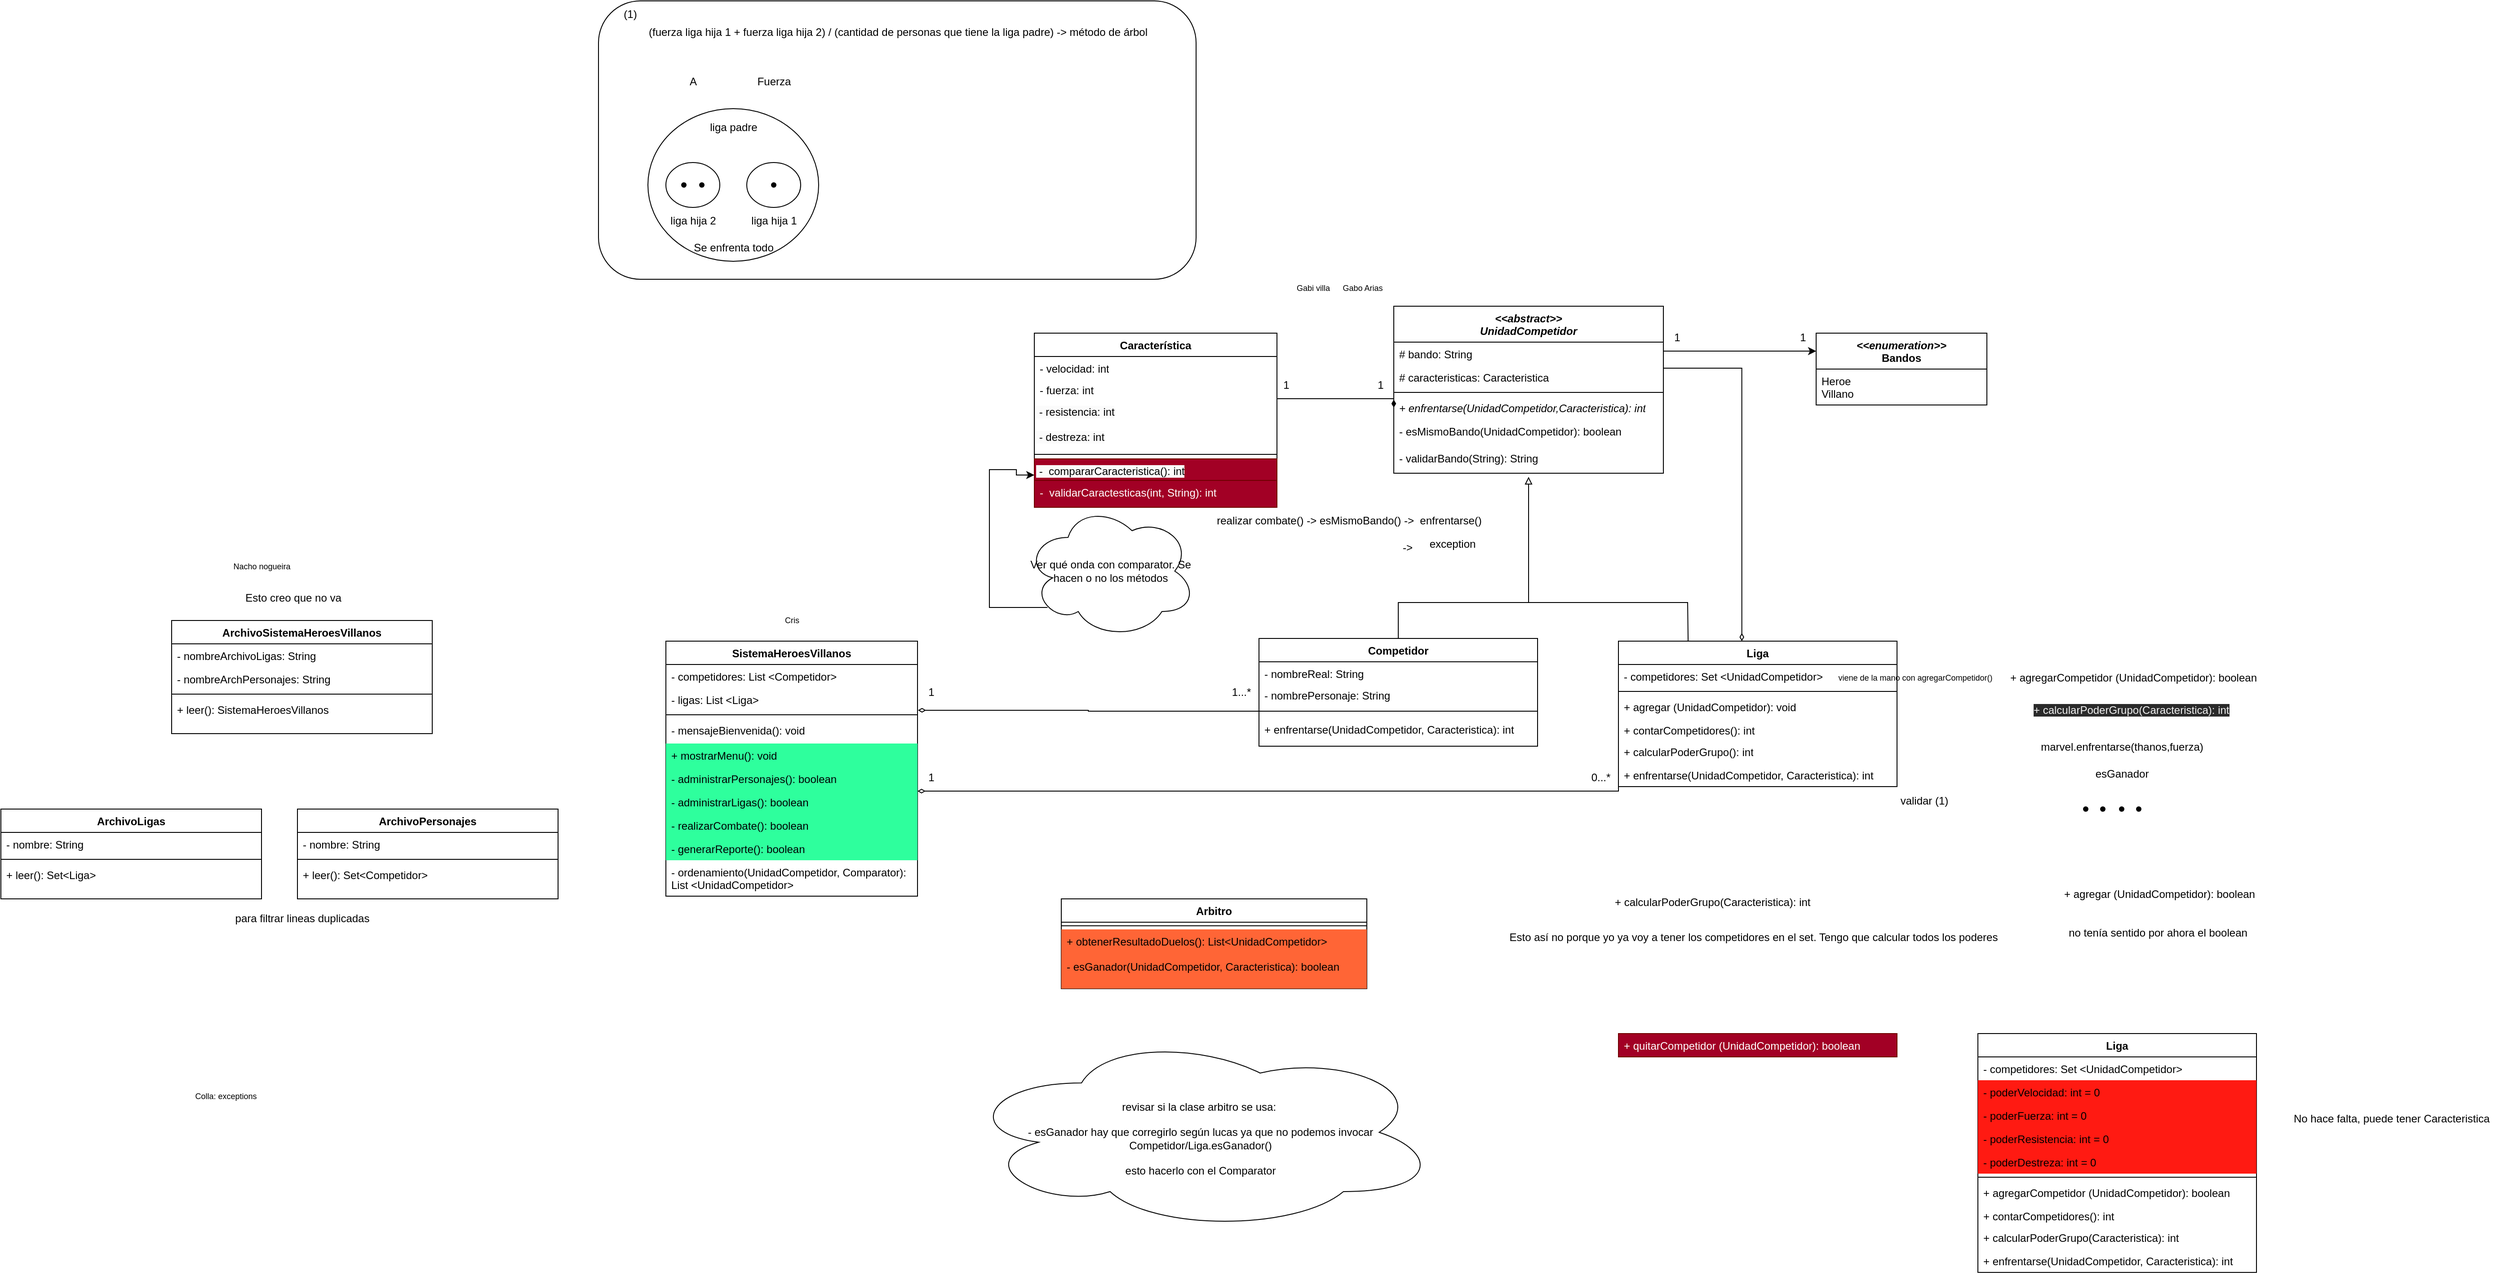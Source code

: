 <mxfile version="22.0.8" type="device">
  <diagram name="Page-1" id="vqeGl7__MS6L4NNuizfv">
    <mxGraphModel dx="2805" dy="1525" grid="1" gridSize="10" guides="1" tooltips="1" connect="1" arrows="1" fold="1" page="1" pageScale="1" pageWidth="850" pageHeight="1100" math="0" shadow="0">
      <root>
        <mxCell id="0" />
        <mxCell id="1" parent="0" />
        <mxCell id="6iUq0RLo29yA2gXEmjWx-30" value="" style="rounded=1;whiteSpace=wrap;html=1;" parent="1" vertex="1">
          <mxGeometry x="-675" y="-390" width="665" height="310" as="geometry" />
        </mxCell>
        <mxCell id="stxOI4bzDLG80uCZGU0x-5" value="&lt;i&gt;&amp;lt;&amp;lt;abstract&amp;gt;&amp;gt;&lt;br&gt;UnidadCompetidor&lt;/i&gt;" style="swimlane;fontStyle=1;align=center;verticalAlign=top;childLayout=stackLayout;horizontal=1;startSize=40;horizontalStack=0;resizeParent=1;resizeParentMax=0;resizeLast=0;collapsible=1;marginBottom=0;whiteSpace=wrap;html=1;" parent="1" vertex="1">
          <mxGeometry x="210" y="-50" width="300" height="186" as="geometry" />
        </mxCell>
        <mxCell id="AcUW_i01gj4ODNEYfbEC-1" value="# bando: String" style="text;strokeColor=none;fillColor=none;align=left;verticalAlign=top;spacingLeft=4;spacingRight=4;overflow=hidden;rotatable=0;points=[[0,0.5],[1,0.5]];portConstraint=eastwest;whiteSpace=wrap;html=1;" parent="stxOI4bzDLG80uCZGU0x-5" vertex="1">
          <mxGeometry y="40" width="300" height="26" as="geometry" />
        </mxCell>
        <mxCell id="llh7_zKv0ECWSXMCoc-f-8" value="# caracteristicas: Caracteristica" style="text;strokeColor=none;fillColor=none;align=left;verticalAlign=top;spacingLeft=4;spacingRight=4;overflow=hidden;rotatable=0;points=[[0,0.5],[1,0.5]];portConstraint=eastwest;whiteSpace=wrap;html=1;" parent="stxOI4bzDLG80uCZGU0x-5" vertex="1">
          <mxGeometry y="66" width="300" height="26" as="geometry" />
        </mxCell>
        <mxCell id="stxOI4bzDLG80uCZGU0x-8" value="" style="line;strokeWidth=1;fillColor=none;align=left;verticalAlign=middle;spacingTop=-1;spacingLeft=3;spacingRight=3;rotatable=0;labelPosition=right;points=[];portConstraint=eastwest;strokeColor=inherit;" parent="stxOI4bzDLG80uCZGU0x-5" vertex="1">
          <mxGeometry y="92" width="300" height="8" as="geometry" />
        </mxCell>
        <mxCell id="stxOI4bzDLG80uCZGU0x-10" value="&lt;i&gt;+ enfrentarse(UnidadCompetidor,Caracteristica): int&lt;/i&gt;" style="text;strokeColor=none;fillColor=none;align=left;verticalAlign=top;spacingLeft=4;spacingRight=4;overflow=hidden;rotatable=0;points=[[0,0.5],[1,0.5]];portConstraint=eastwest;whiteSpace=wrap;html=1;" parent="stxOI4bzDLG80uCZGU0x-5" vertex="1">
          <mxGeometry y="100" width="300" height="26" as="geometry" />
        </mxCell>
        <mxCell id="llh7_zKv0ECWSXMCoc-f-4" value="- esMismoBando(UnidadCompetidor): boolean" style="text;strokeColor=none;fillColor=none;align=left;verticalAlign=top;spacingLeft=4;spacingRight=4;overflow=hidden;rotatable=0;points=[[0,0.5],[1,0.5]];portConstraint=eastwest;whiteSpace=wrap;html=1;" parent="stxOI4bzDLG80uCZGU0x-5" vertex="1">
          <mxGeometry y="126" width="300" height="30" as="geometry" />
        </mxCell>
        <mxCell id="AcUW_i01gj4ODNEYfbEC-2" value="- validarBando(String): String" style="text;strokeColor=none;fillColor=none;align=left;verticalAlign=top;spacingLeft=4;spacingRight=4;overflow=hidden;rotatable=0;points=[[0,0.5],[1,0.5]];portConstraint=eastwest;whiteSpace=wrap;html=1;" parent="stxOI4bzDLG80uCZGU0x-5" vertex="1">
          <mxGeometry y="156" width="300" height="30" as="geometry" />
        </mxCell>
        <mxCell id="stxOI4bzDLG80uCZGU0x-12" style="edgeStyle=orthogonalEdgeStyle;rounded=0;orthogonalLoop=1;jettySize=auto;html=1;entryX=1;entryY=0.5;entryDx=0;entryDy=0;endArrow=none;endFill=0;startArrow=diamondThin;startFill=0;exitX=0.443;exitY=0;exitDx=0;exitDy=0;exitPerimeter=0;" parent="1" source="stxOI4bzDLG80uCZGU0x-13" edge="1">
          <mxGeometry relative="1" as="geometry">
            <mxPoint x="530.034" y="437.1" as="sourcePoint" />
            <mxPoint x="510" y="19.0" as="targetPoint" />
            <Array as="points">
              <mxPoint x="597" y="19" />
            </Array>
          </mxGeometry>
        </mxCell>
        <mxCell id="stxOI4bzDLG80uCZGU0x-13" value="Liga" style="swimlane;fontStyle=1;align=center;verticalAlign=top;childLayout=stackLayout;horizontal=1;startSize=26;horizontalStack=0;resizeParent=1;resizeParentMax=0;resizeLast=0;collapsible=1;marginBottom=0;whiteSpace=wrap;html=1;" parent="1" vertex="1">
          <mxGeometry x="460" y="323" width="310" height="162" as="geometry" />
        </mxCell>
        <mxCell id="stxOI4bzDLG80uCZGU0x-14" value="- competidores: Set &amp;lt;UnidadCompetidor&amp;gt;&amp;nbsp;" style="text;strokeColor=none;fillColor=none;align=left;verticalAlign=top;spacingLeft=4;spacingRight=4;overflow=hidden;rotatable=0;points=[[0,0.5],[1,0.5]];portConstraint=eastwest;whiteSpace=wrap;html=1;" parent="stxOI4bzDLG80uCZGU0x-13" vertex="1">
          <mxGeometry y="26" width="310" height="26" as="geometry" />
        </mxCell>
        <mxCell id="stxOI4bzDLG80uCZGU0x-15" value="" style="line;strokeWidth=1;fillColor=none;align=left;verticalAlign=middle;spacingTop=-1;spacingLeft=3;spacingRight=3;rotatable=0;labelPosition=right;points=[];portConstraint=eastwest;strokeColor=inherit;" parent="stxOI4bzDLG80uCZGU0x-13" vertex="1">
          <mxGeometry y="52" width="310" height="8" as="geometry" />
        </mxCell>
        <mxCell id="b7jHJYOFLMWEE6eawsv5-22" value="+ agregar (UnidadCompetidor): void" style="text;strokeColor=none;fillColor=none;align=left;verticalAlign=top;spacingLeft=4;spacingRight=4;overflow=hidden;rotatable=0;points=[[0,0.5],[1,0.5]];portConstraint=eastwest;whiteSpace=wrap;html=1;" parent="stxOI4bzDLG80uCZGU0x-13" vertex="1">
          <mxGeometry y="60" width="310" height="26" as="geometry" />
        </mxCell>
        <mxCell id="6iUq0RLo29yA2gXEmjWx-31" value="+ contarCompetidores(): int" style="text;strokeColor=none;fillColor=none;align=left;verticalAlign=top;spacingLeft=4;spacingRight=4;overflow=hidden;rotatable=0;points=[[0,0.5],[1,0.5]];portConstraint=eastwest;whiteSpace=wrap;html=1;" parent="stxOI4bzDLG80uCZGU0x-13" vertex="1">
          <mxGeometry y="86" width="310" height="24" as="geometry" />
        </mxCell>
        <mxCell id="stxOI4bzDLG80uCZGU0x-54" value="+ calcularPoderGrupo(): int" style="text;strokeColor=none;fillColor=none;align=left;verticalAlign=top;spacingLeft=4;spacingRight=4;overflow=hidden;rotatable=0;points=[[0,0.5],[1,0.5]];portConstraint=eastwest;whiteSpace=wrap;html=1;" parent="stxOI4bzDLG80uCZGU0x-13" vertex="1">
          <mxGeometry y="110" width="310" height="26" as="geometry" />
        </mxCell>
        <mxCell id="stxOI4bzDLG80uCZGU0x-16" value="+ enfrentarse(UnidadCompetidor, Caracteristica): int" style="text;strokeColor=none;fillColor=none;align=left;verticalAlign=top;spacingLeft=4;spacingRight=4;overflow=hidden;rotatable=0;points=[[0,0.5],[1,0.5]];portConstraint=eastwest;whiteSpace=wrap;html=1;" parent="stxOI4bzDLG80uCZGU0x-13" vertex="1">
          <mxGeometry y="136" width="310" height="26" as="geometry" />
        </mxCell>
        <mxCell id="b7jHJYOFLMWEE6eawsv5-19" style="edgeStyle=orthogonalEdgeStyle;rounded=0;orthogonalLoop=1;jettySize=auto;html=1;endArrow=none;endFill=0;" parent="1" source="stxOI4bzDLG80uCZGU0x-29" edge="1">
          <mxGeometry relative="1" as="geometry">
            <mxPoint x="360" y="280" as="targetPoint" />
            <Array as="points">
              <mxPoint x="215" y="280" />
            </Array>
          </mxGeometry>
        </mxCell>
        <mxCell id="stxOI4bzDLG80uCZGU0x-29" value="Competidor" style="swimlane;fontStyle=1;align=center;verticalAlign=top;childLayout=stackLayout;horizontal=1;startSize=26;horizontalStack=0;resizeParent=1;resizeParentMax=0;resizeLast=0;collapsible=1;marginBottom=0;whiteSpace=wrap;html=1;" parent="1" vertex="1">
          <mxGeometry x="60" y="320" width="310" height="120" as="geometry" />
        </mxCell>
        <mxCell id="stxOI4bzDLG80uCZGU0x-6" value="- nombreReal: String" style="text;strokeColor=none;fillColor=none;align=left;verticalAlign=top;spacingLeft=4;spacingRight=4;overflow=hidden;rotatable=0;points=[[0,0.5],[1,0.5]];portConstraint=eastwest;whiteSpace=wrap;html=1;" parent="stxOI4bzDLG80uCZGU0x-29" vertex="1">
          <mxGeometry y="26" width="310" height="24" as="geometry" />
        </mxCell>
        <mxCell id="b7jHJYOFLMWEE6eawsv5-17" value="- nombrePersonaje: String" style="text;strokeColor=none;fillColor=none;align=left;verticalAlign=top;spacingLeft=4;spacingRight=4;overflow=hidden;rotatable=0;points=[[0,0.5],[1,0.5]];portConstraint=eastwest;whiteSpace=wrap;html=1;" parent="stxOI4bzDLG80uCZGU0x-29" vertex="1">
          <mxGeometry y="50" width="310" height="24" as="geometry" />
        </mxCell>
        <mxCell id="stxOI4bzDLG80uCZGU0x-31" value="" style="line;strokeWidth=1;fillColor=none;align=left;verticalAlign=middle;spacingTop=-1;spacingLeft=3;spacingRight=3;rotatable=0;labelPosition=right;points=[];portConstraint=eastwest;strokeColor=inherit;" parent="stxOI4bzDLG80uCZGU0x-29" vertex="1">
          <mxGeometry y="74" width="310" height="14" as="geometry" />
        </mxCell>
        <mxCell id="stxOI4bzDLG80uCZGU0x-32" value="+ enfrentarse(UnidadCompetidor, Caracteristica): int" style="text;strokeColor=none;fillColor=none;align=left;verticalAlign=top;spacingLeft=4;spacingRight=4;overflow=hidden;rotatable=0;points=[[0,0.5],[1,0.5]];portConstraint=eastwest;whiteSpace=wrap;html=1;" parent="stxOI4bzDLG80uCZGU0x-29" vertex="1">
          <mxGeometry y="88" width="310" height="32" as="geometry" />
        </mxCell>
        <mxCell id="stxOI4bzDLG80uCZGU0x-33" style="edgeStyle=orthogonalEdgeStyle;rounded=0;orthogonalLoop=1;jettySize=auto;html=1;endArrow=block;endFill=0;exitX=0.25;exitY=0;exitDx=0;exitDy=0;" parent="1" source="stxOI4bzDLG80uCZGU0x-13" edge="1">
          <mxGeometry relative="1" as="geometry">
            <mxPoint x="485" y="319.01" as="sourcePoint" />
            <mxPoint x="360" y="140" as="targetPoint" />
            <Array as="points">
              <mxPoint x="537" y="320" />
              <mxPoint x="537" y="280" />
              <mxPoint x="359" y="280" />
            </Array>
          </mxGeometry>
        </mxCell>
        <mxCell id="stxOI4bzDLG80uCZGU0x-60" style="edgeStyle=orthogonalEdgeStyle;rounded=0;orthogonalLoop=1;jettySize=auto;html=1;endArrow=diamondThin;endFill=1;exitX=1;exitY=0;exitDx=0;exitDy=0;entryX=0;entryY=0.5;entryDx=0;entryDy=0;" parent="1" source="llh7_zKv0ECWSXMCoc-f-53" target="stxOI4bzDLG80uCZGU0x-10" edge="1">
          <mxGeometry relative="1" as="geometry">
            <mxPoint x="210" y="100" as="targetPoint" />
            <Array as="points">
              <mxPoint x="80" y="53" />
            </Array>
          </mxGeometry>
        </mxCell>
        <mxCell id="stxOI4bzDLG80uCZGU0x-56" value="Característica" style="swimlane;fontStyle=1;align=center;verticalAlign=top;childLayout=stackLayout;horizontal=1;startSize=26;horizontalStack=0;resizeParent=1;resizeParentMax=0;resizeLast=0;collapsible=1;marginBottom=0;whiteSpace=wrap;html=1;" parent="1" vertex="1">
          <mxGeometry x="-190" y="-20" width="270" height="194" as="geometry" />
        </mxCell>
        <mxCell id="llh7_zKv0ECWSXMCoc-f-51" value="&lt;div&gt;- velocidad: int&lt;br&gt;&lt;/div&gt;" style="text;strokeColor=none;fillColor=none;align=left;verticalAlign=top;spacingLeft=4;spacingRight=4;overflow=hidden;rotatable=0;points=[[0,0.5],[1,0.5]];portConstraint=eastwest;whiteSpace=wrap;html=1;" parent="stxOI4bzDLG80uCZGU0x-56" vertex="1">
          <mxGeometry y="26" width="270" height="24" as="geometry" />
        </mxCell>
        <mxCell id="llh7_zKv0ECWSXMCoc-f-52" value="&lt;div&gt;- fuerza: int&lt;br&gt;&lt;/div&gt;" style="text;strokeColor=none;fillColor=none;align=left;verticalAlign=top;spacingLeft=4;spacingRight=4;overflow=hidden;rotatable=0;points=[[0,0.5],[1,0.5]];portConstraint=eastwest;whiteSpace=wrap;html=1;" parent="stxOI4bzDLG80uCZGU0x-56" vertex="1">
          <mxGeometry y="50" width="270" height="24" as="geometry" />
        </mxCell>
        <mxCell id="llh7_zKv0ECWSXMCoc-f-53" value="&lt;span style=&quot;color: rgb(0, 0, 0); font-family: Helvetica; font-size: 12px; font-style: normal; font-variant-ligatures: normal; font-variant-caps: normal; font-weight: 400; letter-spacing: normal; orphans: 2; text-align: left; text-indent: 0px; text-transform: none; widows: 2; word-spacing: 0px; -webkit-text-stroke-width: 0px; background-color: rgb(251, 251, 251); text-decoration-thickness: initial; text-decoration-style: initial; text-decoration-color: initial; float: none; display: inline !important;&quot;&gt;&amp;nbsp;- resistencia: int&lt;/span&gt;" style="text;whiteSpace=wrap;html=1;" parent="stxOI4bzDLG80uCZGU0x-56" vertex="1">
          <mxGeometry y="74" width="270" height="28" as="geometry" />
        </mxCell>
        <mxCell id="llh7_zKv0ECWSXMCoc-f-54" value="&lt;span style=&quot;color: rgb(0, 0, 0); font-family: Helvetica; font-size: 12px; font-style: normal; font-variant-ligatures: normal; font-variant-caps: normal; font-weight: 400; letter-spacing: normal; orphans: 2; text-align: left; text-indent: 0px; text-transform: none; widows: 2; word-spacing: 0px; -webkit-text-stroke-width: 0px; background-color: rgb(251, 251, 251); text-decoration-thickness: initial; text-decoration-style: initial; text-decoration-color: initial; float: none; display: inline !important;&quot;&gt;&amp;nbsp;- destreza: int&lt;/span&gt;" style="text;whiteSpace=wrap;html=1;" parent="stxOI4bzDLG80uCZGU0x-56" vertex="1">
          <mxGeometry y="102" width="270" height="28" as="geometry" />
        </mxCell>
        <mxCell id="stxOI4bzDLG80uCZGU0x-58" value="" style="line;strokeWidth=1;fillColor=none;align=left;verticalAlign=middle;spacingTop=-1;spacingLeft=3;spacingRight=3;rotatable=0;labelPosition=right;points=[];portConstraint=eastwest;strokeColor=inherit;" parent="stxOI4bzDLG80uCZGU0x-56" vertex="1">
          <mxGeometry y="130" width="270" height="10" as="geometry" />
        </mxCell>
        <mxCell id="llh7_zKv0ECWSXMCoc-f-57" value="&lt;span style=&quot;color: rgb(0, 0, 0); font-family: Helvetica; font-size: 12px; font-style: normal; font-variant-ligatures: normal; font-variant-caps: normal; font-weight: 400; letter-spacing: normal; orphans: 2; text-align: left; text-indent: 0px; text-transform: none; widows: 2; word-spacing: 0px; -webkit-text-stroke-width: 0px; background-color: rgb(251, 251, 251); text-decoration-thickness: initial; text-decoration-style: initial; text-decoration-color: initial; float: none; display: inline !important;&quot;&gt;&amp;nbsp;-&amp;nbsp; compararCaracteristica(): int&lt;/span&gt;" style="text;whiteSpace=wrap;html=1;fillColor=#a20025;fontColor=#ffffff;strokeColor=#6F0000;" parent="stxOI4bzDLG80uCZGU0x-56" vertex="1">
          <mxGeometry y="140" width="270" height="24" as="geometry" />
        </mxCell>
        <mxCell id="llh7_zKv0ECWSXMCoc-f-47" value="-&amp;nbsp; validarCaractesticas(int, String): int" style="text;strokeColor=#6F0000;fillColor=#a20025;align=left;verticalAlign=top;spacingLeft=4;spacingRight=4;overflow=hidden;rotatable=0;points=[[0,0.5],[1,0.5]];portConstraint=eastwest;whiteSpace=wrap;html=1;fontColor=#ffffff;" parent="stxOI4bzDLG80uCZGU0x-56" vertex="1">
          <mxGeometry y="164" width="270" height="30" as="geometry" />
        </mxCell>
        <mxCell id="H1fsQ4VHug_uVCeDuns9-3" style="edgeStyle=orthogonalEdgeStyle;rounded=0;orthogonalLoop=1;jettySize=auto;html=1;startArrow=diamondThin;startFill=0;endArrow=none;endFill=0;exitX=1.002;exitY=0.961;exitDx=0;exitDy=0;exitPerimeter=0;" parent="1" source="H1fsQ4VHug_uVCeDuns9-2" edge="1">
          <mxGeometry relative="1" as="geometry">
            <mxPoint x="60" y="400" as="targetPoint" />
            <Array as="points">
              <mxPoint x="-130" y="400" />
              <mxPoint x="60" y="401" />
            </Array>
          </mxGeometry>
        </mxCell>
        <mxCell id="H1fsQ4VHug_uVCeDuns9-5" style="edgeStyle=orthogonalEdgeStyle;rounded=0;orthogonalLoop=1;jettySize=auto;html=1;entryX=0;entryY=0.5;entryDx=0;entryDy=0;endArrow=none;endFill=0;startArrow=diamondThin;startFill=0;" parent="1" source="stxOI4bzDLG80uCZGU0x-63" target="stxOI4bzDLG80uCZGU0x-54" edge="1">
          <mxGeometry relative="1" as="geometry">
            <Array as="points">
              <mxPoint x="460" y="490" />
            </Array>
          </mxGeometry>
        </mxCell>
        <mxCell id="stxOI4bzDLG80uCZGU0x-63" value="SistemaHeroesVillanos" style="swimlane;fontStyle=1;align=center;verticalAlign=top;childLayout=stackLayout;horizontal=1;startSize=26;horizontalStack=0;resizeParent=1;resizeParentMax=0;resizeLast=0;collapsible=1;marginBottom=0;whiteSpace=wrap;html=1;" parent="1" vertex="1">
          <mxGeometry x="-600" y="323" width="280" height="284" as="geometry" />
        </mxCell>
        <mxCell id="stxOI4bzDLG80uCZGU0x-69" value="- competidores: List &amp;lt;Competidor&amp;gt;" style="text;strokeColor=none;fillColor=none;align=left;verticalAlign=top;spacingLeft=4;spacingRight=4;overflow=hidden;rotatable=0;points=[[0,0.5],[1,0.5]];portConstraint=eastwest;whiteSpace=wrap;html=1;" parent="stxOI4bzDLG80uCZGU0x-63" vertex="1">
          <mxGeometry y="26" width="280" height="26" as="geometry" />
        </mxCell>
        <mxCell id="H1fsQ4VHug_uVCeDuns9-2" value="- ligas: List &amp;lt;Liga&amp;gt;" style="text;strokeColor=none;fillColor=none;align=left;verticalAlign=top;spacingLeft=4;spacingRight=4;overflow=hidden;rotatable=0;points=[[0,0.5],[1,0.5]];portConstraint=eastwest;whiteSpace=wrap;html=1;" parent="stxOI4bzDLG80uCZGU0x-63" vertex="1">
          <mxGeometry y="52" width="280" height="26" as="geometry" />
        </mxCell>
        <mxCell id="stxOI4bzDLG80uCZGU0x-70" value="" style="line;strokeWidth=1;fillColor=none;align=left;verticalAlign=middle;spacingTop=-1;spacingLeft=3;spacingRight=3;rotatable=0;labelPosition=right;points=[];portConstraint=eastwest;strokeColor=inherit;" parent="stxOI4bzDLG80uCZGU0x-63" vertex="1">
          <mxGeometry y="78" width="280" height="8" as="geometry" />
        </mxCell>
        <mxCell id="stxOI4bzDLG80uCZGU0x-72" value="- mensajeBienvenida(): void" style="text;strokeColor=none;fillColor=none;align=left;verticalAlign=top;spacingLeft=4;spacingRight=4;overflow=hidden;rotatable=0;points=[[0,0.5],[1,0.5]];portConstraint=eastwest;whiteSpace=wrap;html=1;" parent="stxOI4bzDLG80uCZGU0x-63" vertex="1">
          <mxGeometry y="86" width="280" height="28" as="geometry" />
        </mxCell>
        <mxCell id="stxOI4bzDLG80uCZGU0x-71" value="+ mostrarMenu(): void" style="text;strokeColor=none;fillColor=#2EFF9D;align=left;verticalAlign=top;spacingLeft=4;spacingRight=4;overflow=hidden;rotatable=0;points=[[0,0.5],[1,0.5]];portConstraint=eastwest;whiteSpace=wrap;html=1;" parent="stxOI4bzDLG80uCZGU0x-63" vertex="1">
          <mxGeometry y="114" width="280" height="26" as="geometry" />
        </mxCell>
        <mxCell id="stxOI4bzDLG80uCZGU0x-74" value="- administrarPersonajes(): boolean" style="text;strokeColor=none;fillColor=#2EFF9D;align=left;verticalAlign=top;spacingLeft=4;spacingRight=4;overflow=hidden;rotatable=0;points=[[0,0.5],[1,0.5]];portConstraint=eastwest;whiteSpace=wrap;html=1;" parent="stxOI4bzDLG80uCZGU0x-63" vertex="1">
          <mxGeometry y="140" width="280" height="26" as="geometry" />
        </mxCell>
        <mxCell id="stxOI4bzDLG80uCZGU0x-75" value="- administrarLigas(): boolean" style="text;strokeColor=none;fillColor=#2EFF9D;align=left;verticalAlign=top;spacingLeft=4;spacingRight=4;overflow=hidden;rotatable=0;points=[[0,0.5],[1,0.5]];portConstraint=eastwest;whiteSpace=wrap;html=1;" parent="stxOI4bzDLG80uCZGU0x-63" vertex="1">
          <mxGeometry y="166" width="280" height="26" as="geometry" />
        </mxCell>
        <mxCell id="stxOI4bzDLG80uCZGU0x-76" value="- realizarCombate(): boolean" style="text;strokeColor=none;fillColor=#2EFF9D;align=left;verticalAlign=top;spacingLeft=4;spacingRight=4;overflow=hidden;rotatable=0;points=[[0,0.5],[1,0.5]];portConstraint=eastwest;whiteSpace=wrap;html=1;" parent="stxOI4bzDLG80uCZGU0x-63" vertex="1">
          <mxGeometry y="192" width="280" height="26" as="geometry" />
        </mxCell>
        <mxCell id="stxOI4bzDLG80uCZGU0x-73" value="- generarReporte(): boolean" style="text;strokeColor=none;fillColor=#2EFF9D;align=left;verticalAlign=top;spacingLeft=4;spacingRight=4;overflow=hidden;rotatable=0;points=[[0,0.5],[1,0.5]];portConstraint=eastwest;whiteSpace=wrap;html=1;" parent="stxOI4bzDLG80uCZGU0x-63" vertex="1">
          <mxGeometry y="218" width="280" height="26" as="geometry" />
        </mxCell>
        <mxCell id="H1fsQ4VHug_uVCeDuns9-10" value="- ordenamiento(UnidadCompetidor, Comparator): List &amp;lt;UnidadCompetidor&amp;gt;" style="text;strokeColor=none;fillColor=none;align=left;verticalAlign=top;spacingLeft=4;spacingRight=4;overflow=hidden;rotatable=0;points=[[0,0.5],[1,0.5]];portConstraint=eastwest;whiteSpace=wrap;html=1;" parent="stxOI4bzDLG80uCZGU0x-63" vertex="1">
          <mxGeometry y="244" width="280" height="40" as="geometry" />
        </mxCell>
        <mxCell id="H1fsQ4VHug_uVCeDuns9-6" value="Arbitro" style="swimlane;fontStyle=1;align=center;verticalAlign=top;childLayout=stackLayout;horizontal=1;startSize=26;horizontalStack=0;resizeParent=1;resizeParentMax=0;resizeLast=0;collapsible=1;marginBottom=0;whiteSpace=wrap;html=1;fillColor=none;" parent="1" vertex="1">
          <mxGeometry x="-160" y="610" width="340" height="100" as="geometry" />
        </mxCell>
        <mxCell id="H1fsQ4VHug_uVCeDuns9-9" value="" style="line;strokeWidth=1;fillColor=none;align=left;verticalAlign=middle;spacingTop=-1;spacingLeft=3;spacingRight=3;rotatable=0;labelPosition=right;points=[];portConstraint=eastwest;strokeColor=inherit;" parent="H1fsQ4VHug_uVCeDuns9-6" vertex="1">
          <mxGeometry y="26" width="340" height="8" as="geometry" />
        </mxCell>
        <mxCell id="tYWx_msfVDKdeJvFBhLB-1" value="+ obtenerResultadoDuelos(): List&amp;lt;UnidadCompetidor&amp;gt;" style="text;fillColor=#FF6536;align=left;verticalAlign=top;spacingLeft=4;spacingRight=4;overflow=hidden;rotatable=0;points=[[0,0.5],[1,0.5]];portConstraint=eastwest;whiteSpace=wrap;html=1;" parent="H1fsQ4VHug_uVCeDuns9-6" vertex="1">
          <mxGeometry y="34" width="340" height="28" as="geometry" />
        </mxCell>
        <mxCell id="H1fsQ4VHug_uVCeDuns9-40" value="- esGanador(UnidadCompetidor, Caracteristica): boolean" style="text;strokeColor=none;fillColor=#FF6536;align=left;verticalAlign=top;spacingLeft=4;spacingRight=4;overflow=hidden;rotatable=0;points=[[0,0.5],[1,0.5]];portConstraint=eastwest;whiteSpace=wrap;html=1;" parent="H1fsQ4VHug_uVCeDuns9-6" vertex="1">
          <mxGeometry y="62" width="340" height="38" as="geometry" />
        </mxCell>
        <mxCell id="H1fsQ4VHug_uVCeDuns9-22" value="ArchivoLigas" style="swimlane;fontStyle=1;align=center;verticalAlign=top;childLayout=stackLayout;horizontal=1;startSize=26;horizontalStack=0;resizeParent=1;resizeParentMax=0;resizeLast=0;collapsible=1;marginBottom=0;whiteSpace=wrap;html=1;" parent="1" vertex="1">
          <mxGeometry x="-1340" y="510" width="290" height="100" as="geometry" />
        </mxCell>
        <mxCell id="H1fsQ4VHug_uVCeDuns9-23" value="- nombre: String" style="text;strokeColor=none;fillColor=none;align=left;verticalAlign=top;spacingLeft=4;spacingRight=4;overflow=hidden;rotatable=0;points=[[0,0.5],[1,0.5]];portConstraint=eastwest;whiteSpace=wrap;html=1;" parent="H1fsQ4VHug_uVCeDuns9-22" vertex="1">
          <mxGeometry y="26" width="290" height="26" as="geometry" />
        </mxCell>
        <mxCell id="H1fsQ4VHug_uVCeDuns9-24" value="" style="line;strokeWidth=1;fillColor=none;align=left;verticalAlign=middle;spacingTop=-1;spacingLeft=3;spacingRight=3;rotatable=0;labelPosition=right;points=[];portConstraint=eastwest;strokeColor=inherit;" parent="H1fsQ4VHug_uVCeDuns9-22" vertex="1">
          <mxGeometry y="52" width="290" height="8" as="geometry" />
        </mxCell>
        <mxCell id="H1fsQ4VHug_uVCeDuns9-25" value="+ leer(): Set&amp;lt;Liga&amp;gt;&amp;nbsp;" style="text;strokeColor=none;fillColor=none;align=left;verticalAlign=top;spacingLeft=4;spacingRight=4;overflow=hidden;rotatable=0;points=[[0,0.5],[1,0.5]];portConstraint=eastwest;whiteSpace=wrap;html=1;" parent="H1fsQ4VHug_uVCeDuns9-22" vertex="1">
          <mxGeometry y="60" width="290" height="40" as="geometry" />
        </mxCell>
        <mxCell id="H1fsQ4VHug_uVCeDuns9-26" value="ArchivoPersonajes" style="swimlane;fontStyle=1;align=center;verticalAlign=top;childLayout=stackLayout;horizontal=1;startSize=26;horizontalStack=0;resizeParent=1;resizeParentMax=0;resizeLast=0;collapsible=1;marginBottom=0;whiteSpace=wrap;html=1;" parent="1" vertex="1">
          <mxGeometry x="-1010" y="510" width="290" height="100" as="geometry" />
        </mxCell>
        <mxCell id="H1fsQ4VHug_uVCeDuns9-27" value="- nombre: String" style="text;strokeColor=none;fillColor=none;align=left;verticalAlign=top;spacingLeft=4;spacingRight=4;overflow=hidden;rotatable=0;points=[[0,0.5],[1,0.5]];portConstraint=eastwest;whiteSpace=wrap;html=1;" parent="H1fsQ4VHug_uVCeDuns9-26" vertex="1">
          <mxGeometry y="26" width="290" height="26" as="geometry" />
        </mxCell>
        <mxCell id="H1fsQ4VHug_uVCeDuns9-28" value="" style="line;strokeWidth=1;fillColor=none;align=left;verticalAlign=middle;spacingTop=-1;spacingLeft=3;spacingRight=3;rotatable=0;labelPosition=right;points=[];portConstraint=eastwest;strokeColor=inherit;" parent="H1fsQ4VHug_uVCeDuns9-26" vertex="1">
          <mxGeometry y="52" width="290" height="8" as="geometry" />
        </mxCell>
        <mxCell id="H1fsQ4VHug_uVCeDuns9-29" value="+ leer(): Set&amp;lt;Competidor&amp;gt;&amp;nbsp;" style="text;strokeColor=none;fillColor=none;align=left;verticalAlign=top;spacingLeft=4;spacingRight=4;overflow=hidden;rotatable=0;points=[[0,0.5],[1,0.5]];portConstraint=eastwest;whiteSpace=wrap;html=1;" parent="H1fsQ4VHug_uVCeDuns9-26" vertex="1">
          <mxGeometry y="60" width="290" height="40" as="geometry" />
        </mxCell>
        <mxCell id="H1fsQ4VHug_uVCeDuns9-30" value="ArchivoSistemaHeroesVillanos" style="swimlane;fontStyle=1;align=center;verticalAlign=top;childLayout=stackLayout;horizontal=1;startSize=26;horizontalStack=0;resizeParent=1;resizeParentMax=0;resizeLast=0;collapsible=1;marginBottom=0;whiteSpace=wrap;html=1;" parent="1" vertex="1">
          <mxGeometry x="-1150" y="300" width="290" height="126" as="geometry" />
        </mxCell>
        <mxCell id="H1fsQ4VHug_uVCeDuns9-31" value="- nombreArchivoLigas: String" style="text;strokeColor=none;fillColor=none;align=left;verticalAlign=top;spacingLeft=4;spacingRight=4;overflow=hidden;rotatable=0;points=[[0,0.5],[1,0.5]];portConstraint=eastwest;whiteSpace=wrap;html=1;" parent="H1fsQ4VHug_uVCeDuns9-30" vertex="1">
          <mxGeometry y="26" width="290" height="26" as="geometry" />
        </mxCell>
        <mxCell id="H1fsQ4VHug_uVCeDuns9-34" value="- nombreArchPersonajes: String" style="text;strokeColor=none;fillColor=none;align=left;verticalAlign=top;spacingLeft=4;spacingRight=4;overflow=hidden;rotatable=0;points=[[0,0.5],[1,0.5]];portConstraint=eastwest;whiteSpace=wrap;html=1;" parent="H1fsQ4VHug_uVCeDuns9-30" vertex="1">
          <mxGeometry y="52" width="290" height="26" as="geometry" />
        </mxCell>
        <mxCell id="H1fsQ4VHug_uVCeDuns9-32" value="" style="line;strokeWidth=1;fillColor=none;align=left;verticalAlign=middle;spacingTop=-1;spacingLeft=3;spacingRight=3;rotatable=0;labelPosition=right;points=[];portConstraint=eastwest;strokeColor=inherit;" parent="H1fsQ4VHug_uVCeDuns9-30" vertex="1">
          <mxGeometry y="78" width="290" height="8" as="geometry" />
        </mxCell>
        <mxCell id="H1fsQ4VHug_uVCeDuns9-33" value="+ leer():&amp;nbsp;SistemaHeroesVillanos" style="text;strokeColor=none;fillColor=none;align=left;verticalAlign=top;spacingLeft=4;spacingRight=4;overflow=hidden;rotatable=0;points=[[0,0.5],[1,0.5]];portConstraint=eastwest;whiteSpace=wrap;html=1;" parent="H1fsQ4VHug_uVCeDuns9-30" vertex="1">
          <mxGeometry y="86" width="290" height="40" as="geometry" />
        </mxCell>
        <mxCell id="b7jHJYOFLMWEE6eawsv5-2" value="&lt;i&gt;&amp;lt;&amp;lt;enumeration&amp;gt;&amp;gt;&lt;br&gt;&lt;/i&gt;Bandos" style="swimlane;fontStyle=1;align=center;verticalAlign=top;childLayout=stackLayout;horizontal=1;startSize=40;horizontalStack=0;resizeParent=1;resizeParentMax=0;resizeLast=0;collapsible=1;marginBottom=0;whiteSpace=wrap;html=1;" parent="1" vertex="1">
          <mxGeometry x="680" y="-20" width="190" height="80" as="geometry" />
        </mxCell>
        <mxCell id="b7jHJYOFLMWEE6eawsv5-3" value="Heroe&lt;br&gt;Villano" style="text;strokeColor=none;fillColor=none;align=left;verticalAlign=top;spacingLeft=4;spacingRight=4;overflow=hidden;rotatable=0;points=[[0,0.5],[1,0.5]];portConstraint=eastwest;whiteSpace=wrap;html=1;" parent="b7jHJYOFLMWEE6eawsv5-2" vertex="1">
          <mxGeometry y="40" width="190" height="40" as="geometry" />
        </mxCell>
        <mxCell id="b7jHJYOFLMWEE6eawsv5-10" style="edgeStyle=orthogonalEdgeStyle;rounded=0;orthogonalLoop=1;jettySize=auto;html=1;entryX=0;entryY=0.25;entryDx=0;entryDy=0;entryPerimeter=0;" parent="1" source="stxOI4bzDLG80uCZGU0x-5" target="b7jHJYOFLMWEE6eawsv5-2" edge="1">
          <mxGeometry relative="1" as="geometry">
            <mxPoint x="670" as="targetPoint" />
            <Array as="points">
              <mxPoint x="560" />
              <mxPoint x="560" />
            </Array>
          </mxGeometry>
        </mxCell>
        <mxCell id="b7jHJYOFLMWEE6eawsv5-11" value="1" style="text;html=1;align=center;verticalAlign=middle;resizable=0;points=[];autosize=1;strokeColor=none;fillColor=none;" parent="1" vertex="1">
          <mxGeometry x="510" y="-30" width="30" height="30" as="geometry" />
        </mxCell>
        <mxCell id="b7jHJYOFLMWEE6eawsv5-12" value="1" style="text;html=1;align=center;verticalAlign=middle;resizable=0;points=[];autosize=1;strokeColor=none;fillColor=none;" parent="1" vertex="1">
          <mxGeometry x="650" y="-30" width="30" height="30" as="geometry" />
        </mxCell>
        <mxCell id="b7jHJYOFLMWEE6eawsv5-20" value="1" style="text;html=1;align=center;verticalAlign=middle;resizable=0;points=[];autosize=1;strokeColor=none;fillColor=none;" parent="1" vertex="1">
          <mxGeometry x="180" y="23" width="30" height="30" as="geometry" />
        </mxCell>
        <mxCell id="b7jHJYOFLMWEE6eawsv5-21" value="1" style="text;html=1;align=center;verticalAlign=middle;resizable=0;points=[];autosize=1;strokeColor=none;fillColor=none;" parent="1" vertex="1">
          <mxGeometry x="75" y="23" width="30" height="30" as="geometry" />
        </mxCell>
        <mxCell id="b7jHJYOFLMWEE6eawsv5-23" value="1" style="text;html=1;align=center;verticalAlign=middle;resizable=0;points=[];autosize=1;strokeColor=none;fillColor=none;" parent="1" vertex="1">
          <mxGeometry x="-320" y="365" width="30" height="30" as="geometry" />
        </mxCell>
        <mxCell id="b7jHJYOFLMWEE6eawsv5-24" value="1...*" style="text;html=1;align=center;verticalAlign=middle;resizable=0;points=[];autosize=1;strokeColor=none;fillColor=none;" parent="1" vertex="1">
          <mxGeometry x="20" y="365" width="40" height="30" as="geometry" />
        </mxCell>
        <mxCell id="b7jHJYOFLMWEE6eawsv5-26" value="&lt;br&gt;revisar si la clase arbitro se usa:&amp;nbsp;&lt;br&gt;&lt;br&gt;- esGanador hay que corregirlo según lucas ya que no podemos invocar Competidor/Liga.esGanador()&lt;br&gt;&lt;br&gt;esto hacerlo con el Comparator" style="ellipse;shape=cloud;whiteSpace=wrap;html=1;" parent="1" vertex="1">
          <mxGeometry x="-270" y="760" width="530" height="220" as="geometry" />
        </mxCell>
        <mxCell id="b7jHJYOFLMWEE6eawsv5-27" value="1" style="text;html=1;align=center;verticalAlign=middle;resizable=0;points=[];autosize=1;strokeColor=none;fillColor=none;" parent="1" vertex="1">
          <mxGeometry x="-320" y="460" width="30" height="30" as="geometry" />
        </mxCell>
        <mxCell id="b7jHJYOFLMWEE6eawsv5-28" value="0...*" style="text;html=1;align=center;verticalAlign=middle;resizable=0;points=[];autosize=1;strokeColor=none;fillColor=none;" parent="1" vertex="1">
          <mxGeometry x="420" y="460" width="40" height="30" as="geometry" />
        </mxCell>
        <mxCell id="6iUq0RLo29yA2gXEmjWx-7" value="marvel.enfrentarse(thanos,fuerza)" style="text;html=1;align=center;verticalAlign=middle;resizable=0;points=[];autosize=1;strokeColor=none;fillColor=none;" parent="1" vertex="1">
          <mxGeometry x="920" y="426" width="200" height="30" as="geometry" />
        </mxCell>
        <mxCell id="6iUq0RLo29yA2gXEmjWx-8" value="" style="shape=waypoint;sketch=0;size=6;pointerEvents=1;points=[];fillColor=none;resizable=0;rotatable=0;perimeter=centerPerimeter;snapToPoint=1;" parent="1" vertex="1">
          <mxGeometry x="960" y="490" width="40" height="40" as="geometry" />
        </mxCell>
        <mxCell id="6iUq0RLo29yA2gXEmjWx-9" value="" style="shape=waypoint;sketch=0;size=6;pointerEvents=1;points=[];fillColor=none;resizable=0;rotatable=0;perimeter=centerPerimeter;snapToPoint=1;" parent="1" vertex="1">
          <mxGeometry x="979" y="490" width="40" height="40" as="geometry" />
        </mxCell>
        <mxCell id="6iUq0RLo29yA2gXEmjWx-10" value="" style="shape=waypoint;sketch=0;size=6;pointerEvents=1;points=[];fillColor=none;resizable=0;rotatable=0;perimeter=centerPerimeter;snapToPoint=1;" parent="1" vertex="1">
          <mxGeometry x="1000" y="490" width="40" height="40" as="geometry" />
        </mxCell>
        <mxCell id="6iUq0RLo29yA2gXEmjWx-11" value="" style="shape=waypoint;sketch=0;size=6;pointerEvents=1;points=[];fillColor=none;resizable=0;rotatable=0;perimeter=centerPerimeter;snapToPoint=1;" parent="1" vertex="1">
          <mxGeometry x="1019" y="490" width="40" height="40" as="geometry" />
        </mxCell>
        <mxCell id="6iUq0RLo29yA2gXEmjWx-12" value="&lt;span style=&quot;color: rgb(240, 240, 240); font-family: Helvetica; font-size: 12px; font-style: normal; font-variant-ligatures: normal; font-variant-caps: normal; font-weight: 400; letter-spacing: normal; orphans: 2; text-align: left; text-indent: 0px; text-transform: none; widows: 2; word-spacing: 0px; -webkit-text-stroke-width: 0px; background-color: rgb(42, 42, 42); text-decoration-thickness: initial; text-decoration-style: initial; text-decoration-color: initial; float: none; display: inline !important;&quot;&gt;+ calcularPoderGrupo(Caracteristica): int&lt;/span&gt;" style="text;whiteSpace=wrap;html=1;" parent="1" vertex="1">
          <mxGeometry x="920" y="386" width="250" height="40" as="geometry" />
        </mxCell>
        <mxCell id="6iUq0RLo29yA2gXEmjWx-13" value="esGanador" style="text;html=1;align=center;verticalAlign=middle;resizable=0;points=[];autosize=1;strokeColor=none;fillColor=none;" parent="1" vertex="1">
          <mxGeometry x="980" y="456" width="80" height="30" as="geometry" />
        </mxCell>
        <mxCell id="6iUq0RLo29yA2gXEmjWx-14" value="+ agregarCompetidor (UnidadCompetidor): boolean" style="text;strokeColor=none;fillColor=none;align=left;verticalAlign=top;spacingLeft=4;spacingRight=4;overflow=hidden;rotatable=0;points=[[0,0.5],[1,0.5]];portConstraint=eastwest;whiteSpace=wrap;html=1;" parent="1" vertex="1">
          <mxGeometry x="890" y="350" width="310" height="26" as="geometry" />
        </mxCell>
        <mxCell id="6iUq0RLo29yA2gXEmjWx-15" value="" style="ellipse;whiteSpace=wrap;html=1;" parent="1" vertex="1">
          <mxGeometry x="-620" y="-270" width="190" height="170" as="geometry" />
        </mxCell>
        <mxCell id="6iUq0RLo29yA2gXEmjWx-16" value="" style="ellipse;whiteSpace=wrap;html=1;" parent="1" vertex="1">
          <mxGeometry x="-600" y="-210" width="60" height="50" as="geometry" />
        </mxCell>
        <mxCell id="6iUq0RLo29yA2gXEmjWx-17" value="" style="ellipse;whiteSpace=wrap;html=1;" parent="1" vertex="1">
          <mxGeometry x="-510" y="-210" width="60" height="50" as="geometry" />
        </mxCell>
        <mxCell id="6iUq0RLo29yA2gXEmjWx-18" value="" style="shape=waypoint;sketch=0;size=6;pointerEvents=1;points=[];fillColor=none;resizable=0;rotatable=0;perimeter=centerPerimeter;snapToPoint=1;" parent="1" vertex="1">
          <mxGeometry x="-600" y="-205" width="40" height="40" as="geometry" />
        </mxCell>
        <mxCell id="6iUq0RLo29yA2gXEmjWx-19" value="" style="shape=waypoint;sketch=0;size=6;pointerEvents=1;points=[];fillColor=none;resizable=0;rotatable=0;perimeter=centerPerimeter;snapToPoint=1;" parent="1" vertex="1">
          <mxGeometry x="-500" y="-205" width="40" height="40" as="geometry" />
        </mxCell>
        <mxCell id="6iUq0RLo29yA2gXEmjWx-23" value="A" style="text;html=1;align=center;verticalAlign=middle;resizable=0;points=[];autosize=1;strokeColor=none;fillColor=none;" parent="1" vertex="1">
          <mxGeometry x="-585" y="-315" width="30" height="30" as="geometry" />
        </mxCell>
        <mxCell id="6iUq0RLo29yA2gXEmjWx-24" value="Fuerza" style="text;html=1;align=center;verticalAlign=middle;resizable=0;points=[];autosize=1;strokeColor=none;fillColor=none;" parent="1" vertex="1">
          <mxGeometry x="-510" y="-315" width="60" height="30" as="geometry" />
        </mxCell>
        <mxCell id="6iUq0RLo29yA2gXEmjWx-25" value="liga padre" style="text;html=1;align=center;verticalAlign=middle;resizable=0;points=[];autosize=1;strokeColor=none;fillColor=none;" parent="1" vertex="1">
          <mxGeometry x="-565" y="-264" width="80" height="30" as="geometry" />
        </mxCell>
        <mxCell id="6iUq0RLo29yA2gXEmjWx-26" value="liga hija 2" style="text;html=1;align=center;verticalAlign=middle;resizable=0;points=[];autosize=1;strokeColor=none;fillColor=none;" parent="1" vertex="1">
          <mxGeometry x="-605" y="-160" width="70" height="30" as="geometry" />
        </mxCell>
        <mxCell id="6iUq0RLo29yA2gXEmjWx-27" value="liga hija 1" style="text;html=1;align=center;verticalAlign=middle;resizable=0;points=[];autosize=1;strokeColor=none;fillColor=none;" parent="1" vertex="1">
          <mxGeometry x="-515" y="-160" width="70" height="30" as="geometry" />
        </mxCell>
        <mxCell id="6iUq0RLo29yA2gXEmjWx-28" value="(fuerza liga hija 1 + fuerza liga hija 2) / (cantidad de personas que tiene la liga padre) -&amp;gt; método de árbol" style="text;html=1;align=center;verticalAlign=middle;resizable=0;points=[];autosize=1;strokeColor=none;fillColor=none;" parent="1" vertex="1">
          <mxGeometry x="-632.5" y="-370" width="580" height="30" as="geometry" />
        </mxCell>
        <mxCell id="6iUq0RLo29yA2gXEmjWx-29" value="Se enfrenta todo" style="text;html=1;align=center;verticalAlign=middle;resizable=0;points=[];autosize=1;strokeColor=none;fillColor=none;" parent="1" vertex="1">
          <mxGeometry x="-580" y="-130" width="110" height="30" as="geometry" />
        </mxCell>
        <mxCell id="6iUq0RLo29yA2gXEmjWx-33" style="edgeStyle=orthogonalEdgeStyle;rounded=0;orthogonalLoop=1;jettySize=auto;html=1;entryX=0;entryY=0.75;entryDx=0;entryDy=0;exitX=0.13;exitY=0.77;exitDx=0;exitDy=0;exitPerimeter=0;" parent="1" source="6iUq0RLo29yA2gXEmjWx-32" target="llh7_zKv0ECWSXMCoc-f-57" edge="1">
          <mxGeometry relative="1" as="geometry">
            <Array as="points">
              <mxPoint x="-240" y="286" />
              <mxPoint x="-240" y="132" />
              <mxPoint x="-210" y="132" />
              <mxPoint x="-210" y="138" />
            </Array>
          </mxGeometry>
        </mxCell>
        <mxCell id="6iUq0RLo29yA2gXEmjWx-32" value="Ver qué onda con comparator. Se hacen o no los métodos" style="ellipse;shape=cloud;whiteSpace=wrap;html=1;" parent="1" vertex="1">
          <mxGeometry x="-200" y="170" width="190" height="150" as="geometry" />
        </mxCell>
        <mxCell id="6iUq0RLo29yA2gXEmjWx-34" value="realizar combate() -&amp;gt; esMismoBando() -&amp;gt;&amp;nbsp; enfrentarse()" style="text;html=1;align=center;verticalAlign=middle;resizable=0;points=[];autosize=1;strokeColor=none;fillColor=none;" parent="1" vertex="1">
          <mxGeometry y="174" width="320" height="30" as="geometry" />
        </mxCell>
        <mxCell id="6iUq0RLo29yA2gXEmjWx-35" value="exception" style="text;html=1;align=center;verticalAlign=middle;resizable=0;points=[];autosize=1;strokeColor=none;fillColor=none;" parent="1" vertex="1">
          <mxGeometry x="240" y="200" width="70" height="30" as="geometry" />
        </mxCell>
        <mxCell id="6iUq0RLo29yA2gXEmjWx-36" value="-&amp;gt;" style="text;html=1;align=center;verticalAlign=middle;resizable=0;points=[];autosize=1;strokeColor=none;fillColor=none;" parent="1" vertex="1">
          <mxGeometry x="210" y="204" width="30" height="30" as="geometry" />
        </mxCell>
        <mxCell id="6iUq0RLo29yA2gXEmjWx-37" value="validar (1)" style="text;html=1;align=center;verticalAlign=middle;resizable=0;points=[];autosize=1;strokeColor=none;fillColor=none;" parent="1" vertex="1">
          <mxGeometry x="760" y="486" width="80" height="30" as="geometry" />
        </mxCell>
        <mxCell id="6iUq0RLo29yA2gXEmjWx-38" value="(1)" style="text;html=1;align=center;verticalAlign=middle;resizable=0;points=[];autosize=1;strokeColor=none;fillColor=none;" parent="1" vertex="1">
          <mxGeometry x="-660" y="-390" width="40" height="30" as="geometry" />
        </mxCell>
        <mxCell id="6iUq0RLo29yA2gXEmjWx-39" value="para filtrar lineas duplicadas" style="text;html=1;align=center;verticalAlign=middle;resizable=0;points=[];autosize=1;strokeColor=none;fillColor=none;" parent="1" vertex="1">
          <mxGeometry x="-1090" y="617" width="170" height="30" as="geometry" />
        </mxCell>
        <mxCell id="6iUq0RLo29yA2gXEmjWx-40" value="&lt;font style=&quot;font-size: 9px;&quot;&gt;viene de la mano con agregarCompetidor()&lt;/font&gt;" style="text;html=1;align=center;verticalAlign=middle;resizable=0;points=[];autosize=1;strokeColor=none;fillColor=none;" parent="1" vertex="1">
          <mxGeometry x="690" y="348" width="200" height="30" as="geometry" />
        </mxCell>
        <mxCell id="6iUq0RLo29yA2gXEmjWx-41" value="" style="shape=waypoint;sketch=0;size=6;pointerEvents=1;points=[];fillColor=none;resizable=0;rotatable=0;perimeter=centerPerimeter;snapToPoint=1;" parent="1" vertex="1">
          <mxGeometry x="-580" y="-205" width="40" height="40" as="geometry" />
        </mxCell>
        <mxCell id="6iUq0RLo29yA2gXEmjWx-43" value="+ quitarCompetidor (UnidadCompetidor): boolean" style="text;strokeColor=#6F0000;fillColor=#a20025;align=left;verticalAlign=top;spacingLeft=4;spacingRight=4;overflow=hidden;rotatable=0;points=[[0,0.5],[1,0.5]];portConstraint=eastwest;whiteSpace=wrap;html=1;fontColor=#ffffff;" parent="1" vertex="1">
          <mxGeometry x="460" y="760" width="310" height="26" as="geometry" />
        </mxCell>
        <mxCell id="6iUq0RLo29yA2gXEmjWx-46" value="Gabi villa" style="text;html=1;align=center;verticalAlign=middle;resizable=0;points=[];autosize=1;strokeColor=none;fillColor=none;fontSize=9;" parent="1" vertex="1">
          <mxGeometry x="90" y="-80" width="60" height="20" as="geometry" />
        </mxCell>
        <mxCell id="6iUq0RLo29yA2gXEmjWx-47" value="Gabo Arias" style="text;html=1;align=center;verticalAlign=middle;resizable=0;points=[];autosize=1;strokeColor=none;fillColor=none;fontSize=9;" parent="1" vertex="1">
          <mxGeometry x="140" y="-80" width="70" height="20" as="geometry" />
        </mxCell>
        <mxCell id="6iUq0RLo29yA2gXEmjWx-48" value="Nacho nogueira" style="text;html=1;align=center;verticalAlign=middle;resizable=0;points=[];autosize=1;strokeColor=none;fillColor=none;fontSize=9;" parent="1" vertex="1">
          <mxGeometry x="-1095" y="230" width="90" height="20" as="geometry" />
        </mxCell>
        <mxCell id="6iUq0RLo29yA2gXEmjWx-49" value="Cris" style="text;html=1;align=center;verticalAlign=middle;resizable=0;points=[];autosize=1;strokeColor=none;fillColor=none;fontSize=9;" parent="1" vertex="1">
          <mxGeometry x="-480" y="290" width="40" height="20" as="geometry" />
        </mxCell>
        <mxCell id="6iUq0RLo29yA2gXEmjWx-50" value="Colla: exceptions" style="text;html=1;align=center;verticalAlign=middle;resizable=0;points=[];autosize=1;strokeColor=none;fillColor=none;fontSize=9;" parent="1" vertex="1">
          <mxGeometry x="-1135" y="820" width="90" height="20" as="geometry" />
        </mxCell>
        <mxCell id="czNb4vSy-Apc3xaNGzGD-1" value="Liga" style="swimlane;fontStyle=1;align=center;verticalAlign=top;childLayout=stackLayout;horizontal=1;startSize=26;horizontalStack=0;resizeParent=1;resizeParentMax=0;resizeLast=0;collapsible=1;marginBottom=0;whiteSpace=wrap;html=1;" parent="1" vertex="1">
          <mxGeometry x="860" y="760" width="310" height="266" as="geometry" />
        </mxCell>
        <mxCell id="czNb4vSy-Apc3xaNGzGD-2" value="- competidores: Set &amp;lt;UnidadCompetidor&amp;gt;&amp;nbsp;" style="text;strokeColor=none;fillColor=none;align=left;verticalAlign=top;spacingLeft=4;spacingRight=4;overflow=hidden;rotatable=0;points=[[0,0.5],[1,0.5]];portConstraint=eastwest;whiteSpace=wrap;html=1;" parent="czNb4vSy-Apc3xaNGzGD-1" vertex="1">
          <mxGeometry y="26" width="310" height="26" as="geometry" />
        </mxCell>
        <mxCell id="czNb4vSy-Apc3xaNGzGD-3" value="- poderVelocidad: int = 0" style="text;strokeColor=none;fillColor=#FF1A12;align=left;verticalAlign=top;spacingLeft=4;spacingRight=4;overflow=hidden;rotatable=0;points=[[0,0.5],[1,0.5]];portConstraint=eastwest;whiteSpace=wrap;html=1;" parent="czNb4vSy-Apc3xaNGzGD-1" vertex="1">
          <mxGeometry y="52" width="310" height="26" as="geometry" />
        </mxCell>
        <mxCell id="czNb4vSy-Apc3xaNGzGD-4" value="- poderFuerza: int = 0" style="text;strokeColor=none;fillColor=#FF1A12;align=left;verticalAlign=top;spacingLeft=4;spacingRight=4;overflow=hidden;rotatable=0;points=[[0,0.5],[1,0.5]];portConstraint=eastwest;whiteSpace=wrap;html=1;" parent="czNb4vSy-Apc3xaNGzGD-1" vertex="1">
          <mxGeometry y="78" width="310" height="26" as="geometry" />
        </mxCell>
        <mxCell id="czNb4vSy-Apc3xaNGzGD-5" value="- poderResistencia: int = 0" style="text;strokeColor=none;fillColor=#FF1A12;align=left;verticalAlign=top;spacingLeft=4;spacingRight=4;overflow=hidden;rotatable=0;points=[[0,0.5],[1,0.5]];portConstraint=eastwest;whiteSpace=wrap;html=1;" parent="czNb4vSy-Apc3xaNGzGD-1" vertex="1">
          <mxGeometry y="104" width="310" height="26" as="geometry" />
        </mxCell>
        <mxCell id="czNb4vSy-Apc3xaNGzGD-6" value="- poderDestreza: int = 0" style="text;strokeColor=none;fillColor=#FF1A12;align=left;verticalAlign=top;spacingLeft=4;spacingRight=4;overflow=hidden;rotatable=0;points=[[0,0.5],[1,0.5]];portConstraint=eastwest;whiteSpace=wrap;html=1;" parent="czNb4vSy-Apc3xaNGzGD-1" vertex="1">
          <mxGeometry y="130" width="310" height="26" as="geometry" />
        </mxCell>
        <mxCell id="czNb4vSy-Apc3xaNGzGD-7" value="" style="line;strokeWidth=1;fillColor=none;align=left;verticalAlign=middle;spacingTop=-1;spacingLeft=3;spacingRight=3;rotatable=0;labelPosition=right;points=[];portConstraint=eastwest;strokeColor=inherit;" parent="czNb4vSy-Apc3xaNGzGD-1" vertex="1">
          <mxGeometry y="156" width="310" height="8" as="geometry" />
        </mxCell>
        <mxCell id="czNb4vSy-Apc3xaNGzGD-8" value="+ agregarCompetidor (UnidadCompetidor): boolean" style="text;strokeColor=none;fillColor=none;align=left;verticalAlign=top;spacingLeft=4;spacingRight=4;overflow=hidden;rotatable=0;points=[[0,0.5],[1,0.5]];portConstraint=eastwest;whiteSpace=wrap;html=1;" parent="czNb4vSy-Apc3xaNGzGD-1" vertex="1">
          <mxGeometry y="164" width="310" height="26" as="geometry" />
        </mxCell>
        <mxCell id="czNb4vSy-Apc3xaNGzGD-9" value="+ contarCompetidores(): int" style="text;strokeColor=none;fillColor=none;align=left;verticalAlign=top;spacingLeft=4;spacingRight=4;overflow=hidden;rotatable=0;points=[[0,0.5],[1,0.5]];portConstraint=eastwest;whiteSpace=wrap;html=1;" parent="czNb4vSy-Apc3xaNGzGD-1" vertex="1">
          <mxGeometry y="190" width="310" height="24" as="geometry" />
        </mxCell>
        <mxCell id="czNb4vSy-Apc3xaNGzGD-10" value="+ calcularPoderGrupo(Caracteristica): int" style="text;strokeColor=none;fillColor=none;align=left;verticalAlign=top;spacingLeft=4;spacingRight=4;overflow=hidden;rotatable=0;points=[[0,0.5],[1,0.5]];portConstraint=eastwest;whiteSpace=wrap;html=1;" parent="czNb4vSy-Apc3xaNGzGD-1" vertex="1">
          <mxGeometry y="214" width="310" height="26" as="geometry" />
        </mxCell>
        <mxCell id="czNb4vSy-Apc3xaNGzGD-11" value="+ enfrentarse(UnidadCompetidor, Caracteristica): int" style="text;strokeColor=none;fillColor=none;align=left;verticalAlign=top;spacingLeft=4;spacingRight=4;overflow=hidden;rotatable=0;points=[[0,0.5],[1,0.5]];portConstraint=eastwest;whiteSpace=wrap;html=1;" parent="czNb4vSy-Apc3xaNGzGD-1" vertex="1">
          <mxGeometry y="240" width="310" height="26" as="geometry" />
        </mxCell>
        <mxCell id="czNb4vSy-Apc3xaNGzGD-12" value="No hace falta, puede tener Caracteristica" style="text;html=1;align=center;verticalAlign=middle;resizable=0;points=[];autosize=1;strokeColor=none;fillColor=none;" parent="1" vertex="1">
          <mxGeometry x="1200" y="840" width="240" height="30" as="geometry" />
        </mxCell>
        <mxCell id="czNb4vSy-Apc3xaNGzGD-13" value="+ calcularPoderGrupo(Caracteristica): int" style="text;strokeColor=none;fillColor=none;align=left;verticalAlign=top;spacingLeft=4;spacingRight=4;overflow=hidden;rotatable=0;points=[[0,0.5],[1,0.5]];portConstraint=eastwest;whiteSpace=wrap;html=1;" parent="1" vertex="1">
          <mxGeometry x="450" y="600" width="310" height="26" as="geometry" />
        </mxCell>
        <mxCell id="czNb4vSy-Apc3xaNGzGD-14" value="Esto así no porque yo ya voy a tener los competidores en el set. Tengo que calcular todos los poderes" style="text;html=1;align=center;verticalAlign=middle;resizable=0;points=[];autosize=1;strokeColor=none;fillColor=none;" parent="1" vertex="1">
          <mxGeometry x="325" y="638" width="570" height="30" as="geometry" />
        </mxCell>
        <mxCell id="czNb4vSy-Apc3xaNGzGD-16" value="+ agregar (UnidadCompetidor): boolean" style="text;strokeColor=none;fillColor=none;align=left;verticalAlign=top;spacingLeft=4;spacingRight=4;overflow=hidden;rotatable=0;points=[[0,0.5],[1,0.5]];portConstraint=eastwest;whiteSpace=wrap;html=1;" parent="1" vertex="1">
          <mxGeometry x="950" y="591" width="310" height="26" as="geometry" />
        </mxCell>
        <mxCell id="czNb4vSy-Apc3xaNGzGD-17" value="no tenía sentido por ahora el boolean" style="text;html=1;align=center;verticalAlign=middle;resizable=0;points=[];autosize=1;strokeColor=none;fillColor=none;" parent="1" vertex="1">
          <mxGeometry x="950" y="633" width="220" height="30" as="geometry" />
        </mxCell>
        <mxCell id="SNaS3OmWC-gYTTCGdnDe-1" value="Esto creo que no va" style="text;html=1;align=center;verticalAlign=middle;resizable=0;points=[];autosize=1;strokeColor=none;fillColor=none;" parent="1" vertex="1">
          <mxGeometry x="-1080" y="260" width="130" height="30" as="geometry" />
        </mxCell>
      </root>
    </mxGraphModel>
  </diagram>
</mxfile>
